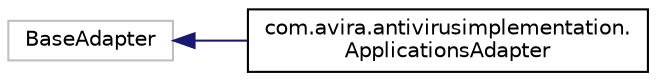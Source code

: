 digraph "Graphical Class Hierarchy"
{
  edge [fontname="Helvetica",fontsize="10",labelfontname="Helvetica",labelfontsize="10"];
  node [fontname="Helvetica",fontsize="10",shape=record];
  rankdir="LR";
  Node1 [label="BaseAdapter",height=0.2,width=0.4,color="grey75", fillcolor="white", style="filled"];
  Node1 -> Node2 [dir="back",color="midnightblue",fontsize="10",style="solid",fontname="Helvetica"];
  Node2 [label="com.avira.antivirusimplementation.\lApplicationsAdapter",height=0.2,width=0.4,color="black", fillcolor="white", style="filled",URL="$classcom_1_1avira_1_1antivirusimplementation_1_1_applications_adapter.html"];
}
